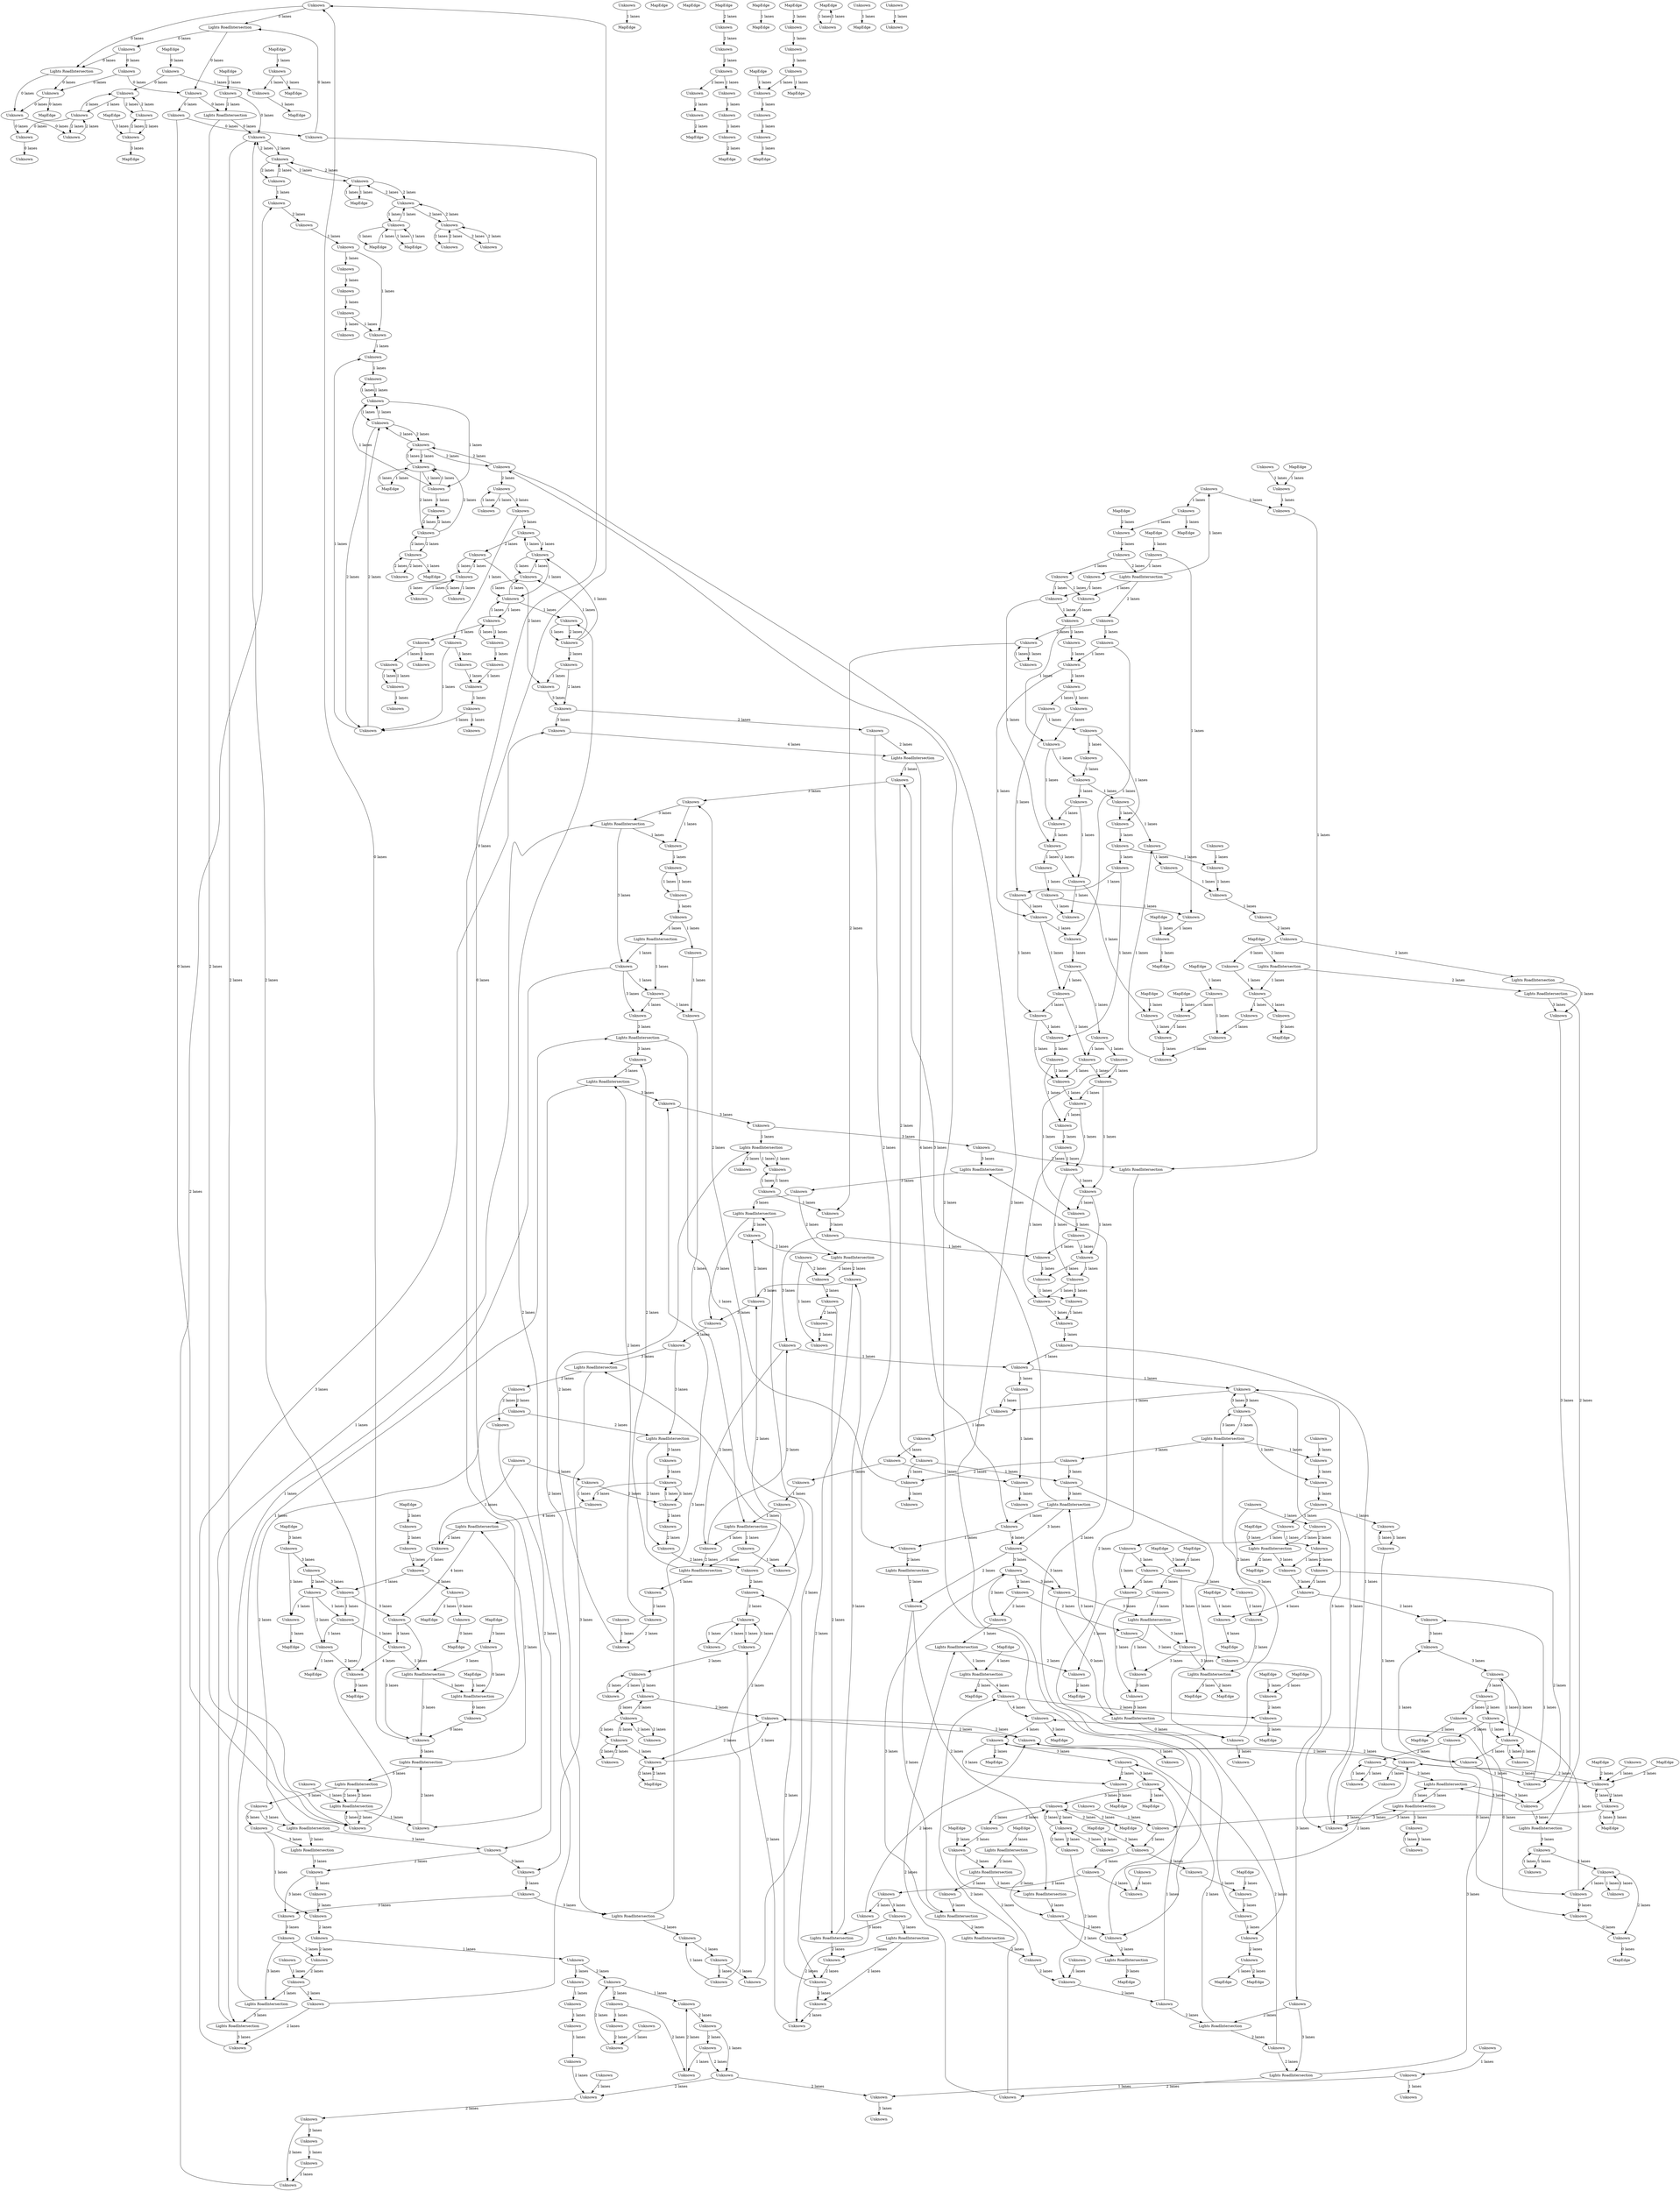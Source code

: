 digraph {
    0 [ label = "MapEdge" ]
    1 [ label = "MapEdge" ]
    2 [ label = "MapEdge" ]
    3 [ label = "MapEdge" ]
    4 [ label = "MapEdge" ]
    5 [ label = "MapEdge" ]
    6 [ label = "MapEdge" ]
    7 [ label = "MapEdge" ]
    8 [ label = "MapEdge" ]
    9 [ label = "MapEdge" ]
    10 [ label = "MapEdge" ]
    11 [ label = "MapEdge" ]
    12 [ label = "MapEdge" ]
    13 [ label = "MapEdge" ]
    14 [ label = "MapEdge" ]
    15 [ label = "MapEdge" ]
    16 [ label = "MapEdge" ]
    17 [ label = "MapEdge" ]
    18 [ label = "MapEdge" ]
    19 [ label = "MapEdge" ]
    20 [ label = "MapEdge" ]
    21 [ label = "MapEdge" ]
    22 [ label = "MapEdge" ]
    23 [ label = "MapEdge" ]
    24 [ label = "MapEdge" ]
    25 [ label = "MapEdge" ]
    26 [ label = "Unknown" ]
    27 [ label = "Lights RoadIntersection" ]
    28 [ label = "Unknown" ]
    29 [ label = "Unknown" ]
    30 [ label = "Unknown" ]
    31 [ label = "Lights RoadIntersection" ]
    32 [ label = "Unknown" ]
    33 [ label = "Unknown" ]
    34 [ label = "Lights RoadIntersection" ]
    35 [ label = "Lights RoadIntersection" ]
    36 [ label = "Unknown" ]
    37 [ label = "Unknown" ]
    38 [ label = "MapEdge" ]
    39 [ label = "MapEdge" ]
    40 [ label = "Unknown" ]
    41 [ label = "Unknown" ]
    42 [ label = "Unknown" ]
    43 [ label = "Unknown" ]
    44 [ label = "MapEdge" ]
    45 [ label = "Unknown" ]
    46 [ label = "Unknown" ]
    47 [ label = "Unknown" ]
    48 [ label = "Unknown" ]
    49 [ label = "Unknown" ]
    50 [ label = "Unknown" ]
    51 [ label = "Unknown" ]
    52 [ label = "Unknown" ]
    53 [ label = "Unknown" ]
    54 [ label = "Unknown" ]
    55 [ label = "Unknown" ]
    56 [ label = "Unknown" ]
    57 [ label = "Unknown" ]
    58 [ label = "Unknown" ]
    59 [ label = "MapEdge" ]
    60 [ label = "MapEdge" ]
    61 [ label = "Unknown" ]
    62 [ label = "Unknown" ]
    63 [ label = "Unknown" ]
    64 [ label = "Unknown" ]
    65 [ label = "MapEdge" ]
    66 [ label = "Lights RoadIntersection" ]
    67 [ label = "Unknown" ]
    68 [ label = "Unknown" ]
    69 [ label = "Unknown" ]
    70 [ label = "Unknown" ]
    71 [ label = "Unknown" ]
    72 [ label = "Unknown" ]
    73 [ label = "Unknown" ]
    74 [ label = "Unknown" ]
    75 [ label = "Unknown" ]
    76 [ label = "MapEdge" ]
    77 [ label = "Unknown" ]
    78 [ label = "Unknown" ]
    79 [ label = "Unknown" ]
    80 [ label = "MapEdge" ]
    81 [ label = "Lights RoadIntersection" ]
    82 [ label = "Unknown" ]
    83 [ label = "Unknown" ]
    84 [ label = "Unknown" ]
    85 [ label = "Unknown" ]
    86 [ label = "Unknown" ]
    87 [ label = "MapEdge" ]
    88 [ label = "Lights RoadIntersection" ]
    89 [ label = "Unknown" ]
    90 [ label = "Lights RoadIntersection" ]
    91 [ label = "Lights RoadIntersection" ]
    92 [ label = "Unknown" ]
    93 [ label = "Unknown" ]
    94 [ label = "Unknown" ]
    95 [ label = "Unknown" ]
    96 [ label = "Lights RoadIntersection" ]
    97 [ label = "Unknown" ]
    98 [ label = "Lights RoadIntersection" ]
    99 [ label = "Lights RoadIntersection" ]
    100 [ label = "MapEdge" ]
    101 [ label = "Unknown" ]
    102 [ label = "Unknown" ]
    103 [ label = "Unknown" ]
    104 [ label = "Lights RoadIntersection" ]
    105 [ label = "Unknown" ]
    106 [ label = "Unknown" ]
    107 [ label = "Unknown" ]
    108 [ label = "Unknown" ]
    109 [ label = "Unknown" ]
    110 [ label = "Unknown" ]
    111 [ label = "Unknown" ]
    112 [ label = "Unknown" ]
    113 [ label = "Unknown" ]
    114 [ label = "Unknown" ]
    115 [ label = "Unknown" ]
    116 [ label = "Unknown" ]
    117 [ label = "Unknown" ]
    118 [ label = "Unknown" ]
    119 [ label = "Unknown" ]
    120 [ label = "Unknown" ]
    121 [ label = "Unknown" ]
    122 [ label = "Unknown" ]
    123 [ label = "Unknown" ]
    124 [ label = "Unknown" ]
    125 [ label = "Unknown" ]
    126 [ label = "Unknown" ]
    127 [ label = "Unknown" ]
    128 [ label = "Unknown" ]
    129 [ label = "Unknown" ]
    130 [ label = "Unknown" ]
    131 [ label = "Unknown" ]
    132 [ label = "Unknown" ]
    133 [ label = "Unknown" ]
    134 [ label = "Unknown" ]
    135 [ label = "MapEdge" ]
    136 [ label = "Unknown" ]
    137 [ label = "Unknown" ]
    138 [ label = "Unknown" ]
    139 [ label = "Unknown" ]
    140 [ label = "Unknown" ]
    141 [ label = "Unknown" ]
    142 [ label = "MapEdge" ]
    143 [ label = "MapEdge" ]
    144 [ label = "Unknown" ]
    145 [ label = "Unknown" ]
    146 [ label = "Unknown" ]
    147 [ label = "Unknown" ]
    148 [ label = "MapEdge" ]
    149 [ label = "Unknown" ]
    150 [ label = "Unknown" ]
    151 [ label = "MapEdge" ]
    152 [ label = "Unknown" ]
    153 [ label = "Lights RoadIntersection" ]
    154 [ label = "Unknown" ]
    155 [ label = "Lights RoadIntersection" ]
    156 [ label = "Lights RoadIntersection" ]
    157 [ label = "Unknown" ]
    158 [ label = "MapEdge" ]
    159 [ label = "Unknown" ]
    160 [ label = "Lights RoadIntersection" ]
    161 [ label = "Unknown" ]
    162 [ label = "Unknown" ]
    163 [ label = "Unknown" ]
    164 [ label = "Unknown" ]
    165 [ label = "Unknown" ]
    166 [ label = "Unknown" ]
    167 [ label = "Lights RoadIntersection" ]
    168 [ label = "Lights RoadIntersection" ]
    169 [ label = "Unknown" ]
    170 [ label = "Unknown" ]
    171 [ label = "Unknown" ]
    172 [ label = "Lights RoadIntersection" ]
    173 [ label = "Unknown" ]
    174 [ label = "Unknown" ]
    175 [ label = "MapEdge" ]
    176 [ label = "Unknown" ]
    177 [ label = "Unknown" ]
    178 [ label = "Unknown" ]
    179 [ label = "Unknown" ]
    180 [ label = "Unknown" ]
    181 [ label = "Lights RoadIntersection" ]
    182 [ label = "Unknown" ]
    183 [ label = "Unknown" ]
    184 [ label = "Unknown" ]
    185 [ label = "Unknown" ]
    186 [ label = "Unknown" ]
    187 [ label = "MapEdge" ]
    188 [ label = "Unknown" ]
    189 [ label = "MapEdge" ]
    190 [ label = "Unknown" ]
    191 [ label = "Unknown" ]
    192 [ label = "MapEdge" ]
    193 [ label = "Unknown" ]
    194 [ label = "Unknown" ]
    195 [ label = "Unknown" ]
    196 [ label = "Unknown" ]
    197 [ label = "Unknown" ]
    198 [ label = "Unknown" ]
    199 [ label = "Unknown" ]
    200 [ label = "Unknown" ]
    201 [ label = "Unknown" ]
    202 [ label = "MapEdge" ]
    203 [ label = "MapEdge" ]
    204 [ label = "Unknown" ]
    205 [ label = "MapEdge" ]
    206 [ label = "MapEdge" ]
    207 [ label = "Unknown" ]
    208 [ label = "Unknown" ]
    209 [ label = "Unknown" ]
    210 [ label = "Unknown" ]
    211 [ label = "Unknown" ]
    212 [ label = "Unknown" ]
    213 [ label = "Unknown" ]
    214 [ label = "Unknown" ]
    215 [ label = "Unknown" ]
    216 [ label = "Lights RoadIntersection" ]
    217 [ label = "Unknown" ]
    218 [ label = "Lights RoadIntersection" ]
    219 [ label = "Lights RoadIntersection" ]
    220 [ label = "Unknown" ]
    221 [ label = "Unknown" ]
    222 [ label = "Unknown" ]
    223 [ label = "Lights RoadIntersection" ]
    224 [ label = "Lights RoadIntersection" ]
    225 [ label = "Unknown" ]
    226 [ label = "Unknown" ]
    227 [ label = "Lights RoadIntersection" ]
    228 [ label = "Unknown" ]
    229 [ label = "Unknown" ]
    230 [ label = "Unknown" ]
    231 [ label = "Lights RoadIntersection" ]
    232 [ label = "MapEdge" ]
    233 [ label = "Unknown" ]
    234 [ label = "Unknown" ]
    235 [ label = "Unknown" ]
    236 [ label = "MapEdge" ]
    237 [ label = "Unknown" ]
    238 [ label = "Lights RoadIntersection" ]
    239 [ label = "MapEdge" ]
    240 [ label = "Unknown" ]
    241 [ label = "Unknown" ]
    242 [ label = "MapEdge" ]
    243 [ label = "MapEdge" ]
    244 [ label = "Unknown" ]
    245 [ label = "Unknown" ]
    246 [ label = "Unknown" ]
    247 [ label = "Unknown" ]
    248 [ label = "Unknown" ]
    249 [ label = "Unknown" ]
    250 [ label = "Unknown" ]
    251 [ label = "Unknown" ]
    252 [ label = "Unknown" ]
    253 [ label = "Unknown" ]
    254 [ label = "Unknown" ]
    255 [ label = "Unknown" ]
    256 [ label = "Unknown" ]
    257 [ label = "Unknown" ]
    258 [ label = "MapEdge" ]
    259 [ label = "Unknown" ]
    260 [ label = "Unknown" ]
    261 [ label = "Unknown" ]
    262 [ label = "Unknown" ]
    263 [ label = "Lights RoadIntersection" ]
    264 [ label = "Unknown" ]
    265 [ label = "Unknown" ]
    266 [ label = "Unknown" ]
    267 [ label = "Unknown" ]
    268 [ label = "Unknown" ]
    269 [ label = "Lights RoadIntersection" ]
    270 [ label = "Unknown" ]
    271 [ label = "Unknown" ]
    272 [ label = "Unknown" ]
    273 [ label = "Unknown" ]
    274 [ label = "Unknown" ]
    275 [ label = "Unknown" ]
    276 [ label = "Unknown" ]
    277 [ label = "Unknown" ]
    278 [ label = "Lights RoadIntersection" ]
    279 [ label = "Unknown" ]
    280 [ label = "Unknown" ]
    281 [ label = "Unknown" ]
    282 [ label = "Unknown" ]
    283 [ label = "Unknown" ]
    284 [ label = "Lights RoadIntersection" ]
    285 [ label = "MapEdge" ]
    286 [ label = "MapEdge" ]
    287 [ label = "Unknown" ]
    288 [ label = "Unknown" ]
    289 [ label = "Unknown" ]
    290 [ label = "Unknown" ]
    291 [ label = "Unknown" ]
    292 [ label = "MapEdge" ]
    293 [ label = "MapEdge" ]
    294 [ label = "Lights RoadIntersection" ]
    295 [ label = "Unknown" ]
    296 [ label = "Lights RoadIntersection" ]
    297 [ label = "Unknown" ]
    298 [ label = "Unknown" ]
    299 [ label = "Unknown" ]
    300 [ label = "Unknown" ]
    301 [ label = "Unknown" ]
    302 [ label = "Unknown" ]
    303 [ label = "Unknown" ]
    304 [ label = "Unknown" ]
    305 [ label = "Unknown" ]
    306 [ label = "Unknown" ]
    307 [ label = "Unknown" ]
    308 [ label = "Unknown" ]
    309 [ label = "Unknown" ]
    310 [ label = "Unknown" ]
    311 [ label = "Unknown" ]
    312 [ label = "Unknown" ]
    313 [ label = "Unknown" ]
    314 [ label = "Unknown" ]
    315 [ label = "Unknown" ]
    316 [ label = "Unknown" ]
    317 [ label = "Unknown" ]
    318 [ label = "Unknown" ]
    319 [ label = "Unknown" ]
    320 [ label = "Unknown" ]
    321 [ label = "Unknown" ]
    322 [ label = "Unknown" ]
    323 [ label = "Unknown" ]
    324 [ label = "Unknown" ]
    325 [ label = "Unknown" ]
    326 [ label = "Unknown" ]
    327 [ label = "Unknown" ]
    328 [ label = "Unknown" ]
    329 [ label = "Unknown" ]
    330 [ label = "Unknown" ]
    331 [ label = "Lights RoadIntersection" ]
    332 [ label = "Lights RoadIntersection" ]
    333 [ label = "Lights RoadIntersection" ]
    334 [ label = "Lights RoadIntersection" ]
    335 [ label = "Unknown" ]
    336 [ label = "Unknown" ]
    337 [ label = "MapEdge" ]
    338 [ label = "Unknown" ]
    339 [ label = "Unknown" ]
    340 [ label = "Unknown" ]
    341 [ label = "MapEdge" ]
    342 [ label = "Unknown" ]
    343 [ label = "Unknown" ]
    344 [ label = "Unknown" ]
    345 [ label = "Unknown" ]
    346 [ label = "Unknown" ]
    347 [ label = "Unknown" ]
    348 [ label = "MapEdge" ]
    349 [ label = "Unknown" ]
    350 [ label = "Unknown" ]
    351 [ label = "Unknown" ]
    352 [ label = "Unknown" ]
    353 [ label = "Unknown" ]
    354 [ label = "Unknown" ]
    355 [ label = "Unknown" ]
    356 [ label = "Unknown" ]
    357 [ label = "Unknown" ]
    358 [ label = "Unknown" ]
    359 [ label = "Unknown" ]
    360 [ label = "Unknown" ]
    361 [ label = "Unknown" ]
    362 [ label = "MapEdge" ]
    363 [ label = "Unknown" ]
    364 [ label = "Unknown" ]
    365 [ label = "Unknown" ]
    366 [ label = "Unknown" ]
    367 [ label = "Unknown" ]
    368 [ label = "Unknown" ]
    369 [ label = "Unknown" ]
    370 [ label = "Unknown" ]
    371 [ label = "Unknown" ]
    372 [ label = "Unknown" ]
    373 [ label = "Unknown" ]
    374 [ label = "Lights RoadIntersection" ]
    375 [ label = "Unknown" ]
    376 [ label = "Unknown" ]
    377 [ label = "Lights RoadIntersection" ]
    378 [ label = "Unknown" ]
    379 [ label = "Unknown" ]
    380 [ label = "Unknown" ]
    381 [ label = "Unknown" ]
    382 [ label = "Unknown" ]
    383 [ label = "Unknown" ]
    384 [ label = "Unknown" ]
    385 [ label = "Unknown" ]
    386 [ label = "Lights RoadIntersection" ]
    387 [ label = "Unknown" ]
    388 [ label = "Unknown" ]
    389 [ label = "Unknown" ]
    390 [ label = "Unknown" ]
    391 [ label = "Unknown" ]
    392 [ label = "Unknown" ]
    393 [ label = "Unknown" ]
    394 [ label = "Unknown" ]
    395 [ label = "Unknown" ]
    396 [ label = "Unknown" ]
    397 [ label = "Unknown" ]
    398 [ label = "Unknown" ]
    399 [ label = "Unknown" ]
    400 [ label = "Unknown" ]
    401 [ label = "Unknown" ]
    402 [ label = "Unknown" ]
    403 [ label = "Unknown" ]
    404 [ label = "Unknown" ]
    405 [ label = "Unknown" ]
    406 [ label = "Unknown" ]
    407 [ label = "Unknown" ]
    408 [ label = "Unknown" ]
    409 [ label = "Unknown" ]
    410 [ label = "Unknown" ]
    411 [ label = "Lights RoadIntersection" ]
    412 [ label = "Unknown" ]
    413 [ label = "Unknown" ]
    414 [ label = "MapEdge" ]
    415 [ label = "Unknown" ]
    416 [ label = "Unknown" ]
    417 [ label = "Unknown" ]
    418 [ label = "Unknown" ]
    419 [ label = "Unknown" ]
    420 [ label = "Unknown" ]
    421 [ label = "Unknown" ]
    422 [ label = "MapEdge" ]
    423 [ label = "Unknown" ]
    424 [ label = "Unknown" ]
    425 [ label = "Unknown" ]
    426 [ label = "Unknown" ]
    427 [ label = "Unknown" ]
    428 [ label = "Unknown" ]
    429 [ label = "MapEdge" ]
    430 [ label = "MapEdge" ]
    431 [ label = "Unknown" ]
    432 [ label = "Unknown" ]
    433 [ label = "Unknown" ]
    434 [ label = "Unknown" ]
    435 [ label = "Unknown" ]
    436 [ label = "Unknown" ]
    437 [ label = "Unknown" ]
    438 [ label = "Unknown" ]
    439 [ label = "Unknown" ]
    440 [ label = "Unknown" ]
    441 [ label = "Unknown" ]
    442 [ label = "Unknown" ]
    443 [ label = "Unknown" ]
    444 [ label = "Unknown" ]
    445 [ label = "Unknown" ]
    446 [ label = "Unknown" ]
    447 [ label = "Unknown" ]
    448 [ label = "Unknown" ]
    449 [ label = "Unknown" ]
    450 [ label = "Unknown" ]
    451 [ label = "Unknown" ]
    452 [ label = "Unknown" ]
    453 [ label = "Unknown" ]
    454 [ label = "Unknown" ]
    455 [ label = "Unknown" ]
    456 [ label = "Unknown" ]
    457 [ label = "Unknown" ]
    458 [ label = "Unknown" ]
    459 [ label = "Unknown" ]
    460 [ label = "Lights RoadIntersection" ]
    461 [ label = "Unknown" ]
    462 [ label = "Unknown" ]
    463 [ label = "Unknown" ]
    464 [ label = "Unknown" ]
    465 [ label = "Unknown" ]
    466 [ label = "Unknown" ]
    467 [ label = "Unknown" ]
    468 [ label = "Unknown" ]
    469 [ label = "Lights RoadIntersection" ]
    470 [ label = "Lights RoadIntersection" ]
    471 [ label = "Unknown" ]
    472 [ label = "MapEdge" ]
    473 [ label = "Unknown" ]
    474 [ label = "Unknown" ]
    475 [ label = "Unknown" ]
    476 [ label = "Unknown" ]
    477 [ label = "Unknown" ]
    478 [ label = "Unknown" ]
    479 [ label = "Unknown" ]
    480 [ label = "Unknown" ]
    481 [ label = "Unknown" ]
    482 [ label = "MapEdge" ]
    483 [ label = "MapEdge" ]
    484 [ label = "Unknown" ]
    485 [ label = "Unknown" ]
    486 [ label = "MapEdge" ]
    487 [ label = "Lights RoadIntersection" ]
    488 [ label = "Lights RoadIntersection" ]
    489 [ label = "Lights RoadIntersection" ]
    490 [ label = "Unknown" ]
    491 [ label = "Unknown" ]
    492 [ label = "Unknown" ]
    493 [ label = "Unknown" ]
    494 [ label = "MapEdge" ]
    495 [ label = "Unknown" ]
    496 [ label = "Unknown" ]
    497 [ label = "MapEdge" ]
    498 [ label = "Unknown" ]
    499 [ label = "Unknown" ]
    500 [ label = "MapEdge" ]
    501 [ label = "Unknown" ]
    502 [ label = "Unknown" ]
    503 [ label = "Unknown" ]
    504 [ label = "Unknown" ]
    505 [ label = "Unknown" ]
    506 [ label = "Unknown" ]
    507 [ label = "Unknown" ]
    508 [ label = "Unknown" ]
    509 [ label = "Unknown" ]
    510 [ label = "Unknown" ]
    511 [ label = "Unknown" ]
    512 [ label = "Unknown" ]
    513 [ label = "Unknown" ]
    514 [ label = "Unknown" ]
    515 [ label = "Unknown" ]
    516 [ label = "Unknown" ]
    517 [ label = "Unknown" ]
    518 [ label = "Unknown" ]
    519 [ label = "Unknown" ]
    520 [ label = "Unknown" ]
    521 [ label = "Unknown" ]
    522 [ label = "Unknown" ]
    523 [ label = "Unknown" ]
    524 [ label = "Unknown" ]
    525 [ label = "Unknown" ]
    526 [ label = "Unknown" ]
    527 [ label = "Unknown" ]
    528 [ label = "Unknown" ]
    529 [ label = "Unknown" ]
    530 [ label = "MapEdge" ]
    531 [ label = "MapEdge" ]
    532 [ label = "Lights RoadIntersection" ]
    533 [ label = "Lights RoadIntersection" ]
    534 [ label = "Unknown" ]
    535 [ label = "Unknown" ]
    536 [ label = "Unknown" ]
    537 [ label = "Unknown" ]
    538 [ label = "Unknown" ]
    539 [ label = "Unknown" ]
    540 [ label = "Unknown" ]
    541 [ label = "Unknown" ]
    542 [ label = "Unknown" ]
    543 [ label = "MapEdge" ]
    544 [ label = "Unknown" ]
    545 [ label = "Unknown" ]
    546 [ label = "Unknown" ]
    547 [ label = "Unknown" ]
    548 [ label = "Unknown" ]
    549 [ label = "Unknown" ]
    550 [ label = "Unknown" ]
    551 [ label = "Unknown" ]
    552 [ label = "Unknown" ]
    553 [ label = "Unknown" ]
    554 [ label = "Lights RoadIntersection" ]
    555 [ label = "Lights RoadIntersection" ]
    556 [ label = "Lights RoadIntersection" ]
    557 [ label = "Unknown" ]
    558 [ label = "Unknown" ]
    559 [ label = "Unknown" ]
    560 [ label = "Unknown" ]
    561 [ label = "Unknown" ]
    562 [ label = "Unknown" ]
    563 [ label = "Unknown" ]
    564 [ label = "Unknown" ]
    565 [ label = "Unknown" ]
    566 [ label = "Unknown" ]
    567 [ label = "Unknown" ]
    568 [ label = "Unknown" ]
    569 [ label = "Unknown" ]
    570 [ label = "Unknown" ]
    571 [ label = "Unknown" ]
    572 [ label = "Unknown" ]
    573 [ label = "Unknown" ]
    574 [ label = "MapEdge" ]
    47 -> 2 [ label = "2 lanes" ]
    49 -> 269 [ label = "2 lanes" ]
    111 -> 47 [ label = "2 lanes" ]
    269 -> 111 [ label = "2 lanes" ]
    32 -> 460 [ label = "3 lanes" ]
    460 -> 280 [ label = "3 lanes" ]
    28 -> 85 [ label = "3 lanes" ]
    31 -> 28 [ label = "3 lanes" ]
    48 -> 165 [ label = "3 lanes" ]
    83 -> 534 [ label = "1 lanes" ]
    92 -> 396 [ label = "1 lanes" ]
    266 -> 92 [ label = "1 lanes" ]
    396 -> 64 [ label = "1 lanes" ]
    534 -> 266 [ label = "1 lanes" ]
    72 -> 73 [ label = "2 lanes" ]
    73 -> 324 [ label = "2 lanes" ]
    331 -> 328 [ label = "2 lanes" ]
    3 -> 134 [ label = "2 lanes" ]
    55 -> 121 [ label = "2 lanes" ]
    121 -> 51 [ label = "2 lanes" ]
    54 -> 545 [ label = "2 lanes" ]
    545 -> 50 [ label = "2 lanes" ]
    58 -> 250 [ label = "2 lanes" ]
    250 -> 58 [ label = "2 lanes" ]
    185 -> 484 [ label = "2 lanes" ]
    484 -> 185 [ label = "2 lanes" ]
    250 -> 185 [ label = "2 lanes" ]
    185 -> 250 [ label = "2 lanes" ]
    57 -> 23 [ label = "3 lanes" ]
    79 -> 78 [ label = "1 lanes" ]
    78 -> 248 [ label = "1 lanes" ]
    248 -> 243 [ label = "1 lanes" ]
    106 -> 556 [ label = "2 lanes" ]
    112 -> 368 [ label = "2 lanes" ]
    368 -> 539 [ label = "2 lanes" ]
    539 -> 106 [ label = "2 lanes" ]
    559 -> 80 [ label = "0 lanes" ]
    19 -> 104 [ label = "2 lanes" ]
    104 -> 555 [ label = "2 lanes" ]
    20 -> 91 [ label = "3 lanes" ]
    64 -> 89 [ label = "3 lanes" ]
    91 -> 64 [ label = "3 lanes" ]
    89 -> 485 [ label = "4 lanes" ]
    485 -> 100 [ label = "4 lanes" ]
    26 -> 158 [ label = "3 lanes" ]
    99 -> 26 [ label = "3 lanes" ]
    432 -> 99 [ label = "3 lanes" ]
    47 -> 25 [ label = "1 lanes" ]
    555 -> 332 [ label = "2 lanes" ]
    30 -> 84 [ label = "2 lanes" ]
    84 -> 85 [ label = "2 lanes" ]
    86 -> 501 [ label = "1 lanes" ]
    289 -> 354 [ label = "1 lanes" ]
    291 -> 273 [ label = "1 lanes" ]
    352 -> 355 [ label = "1 lanes" ]
    354 -> 508 [ label = "1 lanes" ]
    355 -> 442 [ label = "1 lanes" ]
    442 -> 558 [ label = "1 lanes" ]
    501 -> 289 [ label = "1 lanes" ]
    508 -> 352 [ label = "1 lanes" ]
    558 -> 291 [ label = "1 lanes" ]
    37 -> 51 [ label = "2 lanes" ]
    51 -> 37 [ label = "2 lanes" ]
    50 -> 52 [ label = "2 lanes" ]
    52 -> 50 [ label = "2 lanes" ]
    51 -> 50 [ label = "2 lanes" ]
    50 -> 51 [ label = "2 lanes" ]
    88 -> 114 [ label = "1 lanes" ]
    296 -> 88 [ label = "1 lanes" ]
    296 -> 298 [ label = "3 lanes" ]
    298 -> 67 [ label = "3 lanes" ]
    92 -> 93 [ label = "1 lanes" ]
    93 -> 95 [ label = "1 lanes" ]
    95 -> 68 [ label = "1 lanes" ]
    93 -> 94 [ label = "1 lanes" ]
    94 -> 95 [ label = "1 lanes" ]
    94 -> 425 [ label = "1 lanes" ]
    12 -> 97 [ label = "1 lanes" ]
    97 -> 136 [ label = "1 lanes" ]
    136 -> 400 [ label = "1 lanes" ]
    87 -> 60 [ label = "1 lanes" ]
    101 -> 16 [ label = "2 lanes" ]
    102 -> 103 [ label = "1 lanes" ]
    103 -> 102 [ label = "1 lanes" ]
    104 -> 105 [ label = "1 lanes" ]
    105 -> 282 [ label = "1 lanes" ]
    97 -> 157 [ label = "3 lanes" ]
    486 -> 485 [ label = "1 lanes" ]
    106 -> 107 [ label = "1 lanes" ]
    107 -> 106 [ label = "1 lanes" ]
    232 -> 424 [ label = "1 lanes" ]
    424 -> 232 [ label = "1 lanes" ]
    73 -> 109 [ label = "1 lanes" ]
    109 -> 73 [ label = "1 lanes" ]
    85 -> 114 [ label = "1 lanes" ]
    188 -> 489 [ label = "1 lanes" ]
    295 -> 402 [ label = "1 lanes" ]
    402 -> 188 [ label = "1 lanes" ]
    489 -> 132 [ label = "1 lanes" ]
    120 -> 471 [ label = "2 lanes" ]
    471 -> 120 [ label = "2 lanes" ]
    121 -> 122 [ label = "2 lanes" ]
    123 -> 124 [ label = "2 lanes" ]
    124 -> 123 [ label = "2 lanes" ]
    124 -> 125 [ label = "2 lanes" ]
    125 -> 124 [ label = "2 lanes" ]
    124 -> 126 [ label = "2 lanes" ]
    126 -> 124 [ label = "2 lanes" ]
    126 -> 127 [ label = "2 lanes" ]
    127 -> 126 [ label = "2 lanes" ]
    203 -> 128 [ label = "1 lanes" ]
    128 -> 203 [ label = "1 lanes" ]
    129 -> 369 [ label = "1 lanes" ]
    369 -> 129 [ label = "1 lanes" ]
    369 -> 130 [ label = "1 lanes" ]
    130 -> 369 [ label = "1 lanes" ]
    46 -> 113 [ label = "3 lanes" ]
    113 -> 116 [ label = "3 lanes" ]
    131 -> 409 [ label = "1 lanes" ]
    409 -> 210 [ label = "1 lanes" ]
    33 -> 224 [ label = "2 lanes" ]
    36 -> 122 [ label = "2 lanes" ]
    122 -> 159 [ label = "2 lanes" ]
    123 -> 37 [ label = "2 lanes" ]
    159 -> 565 [ label = "2 lanes" ]
    201 -> 230 [ label = "2 lanes" ]
    224 -> 201 [ label = "2 lanes" ]
    230 -> 36 [ label = "2 lanes" ]
    565 -> 123 [ label = "2 lanes" ]
    76 -> 52 [ label = "2 lanes" ]
    128 -> 529 [ label = "2 lanes" ]
    529 -> 53 [ label = "2 lanes" ]
    128 -> 52 [ label = "2 lanes" ]
    52 -> 128 [ label = "2 lanes" ]
    53 -> 133 [ label = "1 lanes" ]
    133 -> 134 [ label = "1 lanes" ]
    118 -> 119 [ label = "2 lanes" ]
    119 -> 118 [ label = "2 lanes" ]
    119 -> 120 [ label = "2 lanes" ]
    120 -> 119 [ label = "2 lanes" ]
    120 -> 15 [ label = "2 lanes" ]
    15 -> 120 [ label = "2 lanes" ]
    66 -> 69 [ label = "1 lanes" ]
    136 -> 66 [ label = "1 lanes" ]
    137 -> 335 [ label = "3 lanes" ]
    77 -> 138 [ label = "2 lanes" ]
    139 -> 43 [ label = "2 lanes" ]
    140 -> 141 [ label = "0 lanes" ]
    252 -> 253 [ label = "0 lanes" ]
    40 -> 144 [ label = "2 lanes" ]
    61 -> 218 [ label = "3 lanes" ]
    62 -> 216 [ label = "3 lanes" ]
    216 -> 61 [ label = "3 lanes" ]
    218 -> 29 [ label = "3 lanes" ]
    488 -> 61 [ label = "2 lanes" ]
    114 -> 115 [ label = "1 lanes" ]
    85 -> 88 [ label = "3 lanes" ]
    88 -> 295 [ label = "3 lanes" ]
    329 -> 557 [ label = "3 lanes" ]
    555 -> 329 [ label = "3 lanes" ]
    42 -> 18 [ label = "0 lanes" ]
    144 -> 170 [ label = "1 lanes" ]
    148 -> 331 [ label = "3 lanes" ]
    39 -> 169 [ label = "2 lanes" ]
    110 -> 111 [ label = "1 lanes" ]
    35 -> 154 [ label = "5 lanes" ]
    155 -> 189 [ label = "2 lanes" ]
    59 -> 186 [ label = "3 lanes" ]
    68 -> 333 [ label = "3 lanes" ]
    69 -> 68 [ label = "3 lanes" ]
    157 -> 69 [ label = "3 lanes" ]
    96 -> 21 [ label = "3 lanes" ]
    157 -> 96 [ label = "3 lanes" ]
    65 -> 155 [ label = "4 lanes" ]
    155 -> 162 [ label = "4 lanes" ]
    162 -> 26 [ label = "4 lanes" ]
    108 -> 162 [ label = "2 lanes" ]
    162 -> 428 [ label = "2 lanes" ]
    26 -> 161 [ label = "4 lanes" ]
    161 -> 190 [ label = "3 lanes" ]
    190 -> 152 [ label = "3 lanes" ]
    171 -> 172 [ label = "1 lanes" ]
    172 -> 181 [ label = "1 lanes" ]
    183 -> 440 [ label = "1 lanes" ]
    440 -> 171 [ label = "1 lanes" ]
    153 -> 176 [ label = "0 lanes" ]
    71 -> 257 [ label = "2 lanes" ]
    257 -> 71 [ label = "2 lanes" ]
    257 -> 146 [ label = "2 lanes" ]
    146 -> 257 [ label = "2 lanes" ]
    174 -> 467 [ label = "2 lanes" ]
    467 -> 174 [ label = "2 lanes" ]
    175 -> 79 [ label = "1 lanes" ]
    168 -> 179 [ label = "1 lanes" ]
    383 -> 168 [ label = "1 lanes" ]
    146 -> 260 [ label = "2 lanes" ]
    260 -> 146 [ label = "2 lanes" ]
    259 -> 146 [ label = "2 lanes" ]
    146 -> 259 [ label = "2 lanes" ]
    307 -> 259 [ label = "2 lanes" ]
    259 -> 307 [ label = "2 lanes" ]
    173 -> 202 [ label = "1 lanes" ]
    202 -> 173 [ label = "1 lanes" ]
    169 -> 176 [ label = "0 lanes" ]
    253 -> 377 [ label = "0 lanes" ]
    373 -> 153 [ label = "0 lanes" ]
    377 -> 373 [ label = "0 lanes" ]
    173 -> 262 [ label = "2 lanes" ]
    262 -> 173 [ label = "2 lanes" ]
    174 -> 173 [ label = "2 lanes" ]
    173 -> 174 [ label = "2 lanes" ]
    176 -> 174 [ label = "2 lanes" ]
    174 -> 176 [ label = "2 lanes" ]
    262 -> 147 [ label = "2 lanes" ]
    147 -> 262 [ label = "2 lanes" ]
    119 -> 178 [ label = "2 lanes" ]
    178 -> 119 [ label = "2 lanes" ]
    176 -> 177 [ label = "2 lanes" ]
    177 -> 176 [ label = "2 lanes" ]
    167 -> 35 [ label = "5 lanes" ]
    252 -> 167 [ label = "5 lanes" ]
    141 -> 293 [ label = "0 lanes" ]
    182 -> 183 [ label = "2 lanes" ]
    183 -> 439 [ label = "2 lanes" ]
    439 -> 184 [ label = "2 lanes" ]
    181 -> 279 [ label = "0 lanes" ]
    186 -> 181 [ label = "0 lanes" ]
    279 -> 253 [ label = "0 lanes" ]
    81 -> 302 [ label = "2 lanes" ]
    222 -> 81 [ label = "2 lanes" ]
    191 -> 115 [ label = "1 lanes" ]
    27 -> 437 [ label = "4 lanes" ]
    67 -> 27 [ label = "4 lanes" ]
    437 -> 137 [ label = "4 lanes" ]
    74 -> 421 [ label = "1 lanes" ]
    421 -> 74 [ label = "1 lanes" ]
    418 -> 193 [ label = "1 lanes" ]
    193 -> 418 [ label = "1 lanes" ]
    421 -> 418 [ label = "1 lanes" ]
    418 -> 421 [ label = "1 lanes" ]
    413 -> 6 [ label = "1 lanes" ]
    199 -> 198 [ label = "1 lanes" ]
    41 -> 252 [ label = "3 lanes" ]
    182 -> 438 [ label = "3 lanes" ]
    205 -> 491 [ label = "3 lanes" ]
    438 -> 41 [ label = "3 lanes" ]
    491 -> 182 [ label = "3 lanes" ]
    170 -> 204 [ label = "1 lanes" ]
    166 -> 206 [ label = "2 lanes" ]
    235 -> 135 [ label = "3 lanes" ]
    113 -> 503 [ label = "1 lanes" ]
    117 -> 408 [ label = "1 lanes" ]
    325 -> 117 [ label = "1 lanes" ]
    326 -> 509 [ label = "1 lanes" ]
    408 -> 409 [ label = "1 lanes" ]
    443 -> 325 [ label = "1 lanes" ]
    503 -> 326 [ label = "1 lanes" ]
    509 -> 443 [ label = "1 lanes" ]
    211 -> 212 [ label = "1 lanes" ]
    208 -> 336 [ label = "1 lanes" ]
    209 -> 208 [ label = "1 lanes" ]
    336 -> 207 [ label = "1 lanes" ]
    209 -> 84 [ label = "1 lanes" ]
    212 -> 489 [ label = "1 lanes" ]
    213 -> 488 [ label = "1 lanes" ]
    488 -> 215 [ label = "1 lanes" ]
    489 -> 213 [ label = "1 lanes" ]
    228 -> 231 [ label = "2 lanes" ]
    231 -> 36 [ label = "2 lanes" ]
    220 -> 221 [ label = "1 lanes" ]
    221 -> 222 [ label = "1 lanes" ]
    222 -> 220 [ label = "1 lanes" ]
    231 -> 229 [ label = "2 lanes" ]
    226 -> 225 [ label = "2 lanes" ]
    475 -> 226 [ label = "2 lanes" ]
    217 -> 218 [ label = "2 lanes" ]
    218 -> 219 [ label = "2 lanes" ]
    219 -> 220 [ label = "2 lanes" ]
    227 -> 229 [ label = "2 lanes" ]
    229 -> 230 [ label = "2 lanes" ]
    230 -> 476 [ label = "2 lanes" ]
    477 -> 227 [ label = "2 lanes" ]
    221 -> 404 [ label = "1 lanes" ]
    24 -> 45 [ label = "2 lanes" ]
    45 -> 283 [ label = "2 lanes" ]
    86 -> 550 [ label = "2 lanes" ]
    283 -> 284 [ label = "2 lanes" ]
    284 -> 86 [ label = "2 lanes" ]
    550 -> 46 [ label = "2 lanes" ]
    140 -> 236 [ label = "2 lanes" ]
    233 -> 40 [ label = "2 lanes" ]
    144 -> 77 [ label = "2 lanes" ]
    237 -> 238 [ label = "2 lanes" ]
    71 -> 308 [ label = "2 lanes" ]
    308 -> 71 [ label = "2 lanes" ]
    72 -> 71 [ label = "2 lanes" ]
    71 -> 72 [ label = "2 lanes" ]
    237 -> 72 [ label = "2 lanes" ]
    72 -> 237 [ label = "2 lanes" ]
    308 -> 70 [ label = "2 lanes" ]
    70 -> 308 [ label = "2 lanes" ]
    241 -> 240 [ label = "1 lanes" ]
    240 -> 239 [ label = "1 lanes" ]
    242 -> 249 [ label = "1 lanes" ]
    249 -> 241 [ label = "1 lanes" ]
    248 -> 249 [ label = "1 lanes" ]
    250 -> 376 [ label = "0 lanes" ]
    376 -> 251 [ label = "0 lanes" ]
    152 -> 120 [ label = "3 lanes" ]
    152 -> 14 [ label = "1 lanes" ]
    394 -> 255 [ label = "1 lanes" ]
    118 -> 255 [ label = "2 lanes" ]
    153 -> 177 [ label = "2 lanes" ]
    257 -> 258 [ label = "1 lanes" ]
    258 -> 257 [ label = "1 lanes" ]
    257 -> 318 [ label = "1 lanes" ]
    318 -> 257 [ label = "1 lanes" ]
    309 -> 317 [ label = "1 lanes" ]
    317 -> 309 [ label = "1 lanes" ]
    318 -> 309 [ label = "1 lanes" ]
    309 -> 318 [ label = "1 lanes" ]
    262 -> 305 [ label = "1 lanes" ]
    305 -> 262 [ label = "1 lanes" ]
    305 -> 9 [ label = "1 lanes" ]
    9 -> 305 [ label = "1 lanes" ]
    210 -> 547 [ label = "1 lanes" ]
    547 -> 211 [ label = "1 lanes" ]
    264 -> 265 [ label = "1 lanes" ]
    265 -> 398 [ label = "1 lanes" ]
    266 -> 264 [ label = "1 lanes" ]
    398 -> 498 [ label = "1 lanes" ]
    265 -> 264 [ label = "1 lanes" ]
    284 -> 268 [ label = "1 lanes" ]
    268 -> 272 [ label = "1 lanes" ]
    272 -> 10 [ label = "1 lanes" ]
    270 -> 271 [ label = "1 lanes" ]
    272 -> 45 [ label = "1 lanes" ]
    11 -> 271 [ label = "1 lanes" ]
    271 -> 267 [ label = "1 lanes" ]
    82 -> 263 [ label = "2 lanes" ]
    273 -> 82 [ label = "2 lanes" ]
    268 -> 267 [ label = "1 lanes" ]
    267 -> 269 [ label = "1 lanes" ]
    554 -> 274 [ label = "1 lanes" ]
    274 -> 275 [ label = "1 lanes" ]
    275 -> 274 [ label = "1 lanes" ]
    145 -> 37 [ label = "2 lanes" ]
    37 -> 145 [ label = "2 lanes" ]
    143 -> 145 [ label = "2 lanes" ]
    145 -> 143 [ label = "2 lanes" ]
    479 -> 277 [ label = "1 lanes" ]
    180 -> 142 [ label = "0 lanes" ]
    253 -> 374 [ label = "0 lanes" ]
    374 -> 180 [ label = "0 lanes" ]
    192 -> 427 [ label = "2 lanes" ]
    427 -> 428 [ label = "2 lanes" ]
    428 -> 429 [ label = "2 lanes" ]
    172 -> 252 [ label = "3 lanes" ]
    186 -> 172 [ label = "3 lanes" ]
    279 -> 252 [ label = "0 lanes" ]
    156 -> 301 [ label = "3 lanes" ]
    301 -> 165 [ label = "3 lanes" ]
    280 -> 567 [ label = "3 lanes" ]
    567 -> 281 [ label = "3 lanes" ]
    34 -> 41 [ label = "4 lanes" ]
    41 -> 171 [ label = "4 lanes" ]
    171 -> 184 [ label = "4 lanes" ]
    281 -> 34 [ label = "4 lanes" ]
    184 -> 337 [ label = "3 lanes" ]
    283 -> 358 [ label = "1 lanes" ]
    284 -> 357 [ label = "1 lanes" ]
    286 -> 361 [ label = "1 lanes" ]
    361 -> 287 [ label = "1 lanes" ]
    288 -> 289 [ label = "1 lanes" ]
    292 -> 339 [ label = "1 lanes" ]
    339 -> 344 [ label = "1 lanes" ]
    343 -> 345 [ label = "1 lanes" ]
    344 -> 343 [ label = "1 lanes" ]
    345 -> 290 [ label = "1 lanes" ]
    290 -> 291 [ label = "1 lanes" ]
    303 -> 304 [ label = "2 lanes" ]
    305 -> 8 [ label = "1 lanes" ]
    8 -> 305 [ label = "1 lanes" ]
    259 -> 7 [ label = "1 lanes" ]
    147 -> 306 [ label = "2 lanes" ]
    306 -> 147 [ label = "2 lanes" ]
    261 -> 147 [ label = "2 lanes" ]
    147 -> 261 [ label = "2 lanes" ]
    309 -> 308 [ label = "1 lanes" ]
    308 -> 309 [ label = "1 lanes" ]
    318 -> 260 [ label = "1 lanes" ]
    311 -> 310 [ label = "1 lanes" ]
    200 -> 551 [ label = "2 lanes" ]
    544 -> 553 [ label = "2 lanes" ]
    551 -> 544 [ label = "2 lanes" ]
    256 -> 552 [ label = "2 lanes" ]
    552 -> 316 [ label = "2 lanes" ]
    315 -> 256 [ label = "2 lanes" ]
    314 -> 315 [ label = "1 lanes" ]
    313 -> 314 [ label = "1 lanes" ]
    312 -> 313 [ label = "1 lanes" ]
    323 -> 317 [ label = "1 lanes" ]
    320 -> 319 [ label = "1 lanes" ]
    321 -> 320 [ label = "1 lanes" ]
    310 -> 323 [ label = "1 lanes" ]
    322 -> 310 [ label = "1 lanes" ]
    70 -> 323 [ label = "1 lanes" ]
    321 -> 70 [ label = "1 lanes" ]
    324 -> 321 [ label = "1 lanes" ]
    53 -> 54 [ label = "2 lanes" ]
    54 -> 55 [ label = "2 lanes" ]
    169 -> 153 [ label = "2 lanes" ]
    89 -> 63 [ label = "2 lanes" ]
    90 -> 30 [ label = "3 lanes" ]
    263 -> 329 [ label = "1 lanes" ]
    557 -> 332 [ label = "3 lanes" ]
    137 -> 330 [ label = "3 lanes" ]
    103 -> 327 [ label = "3 lanes" ]
    332 -> 103 [ label = "3 lanes" ]
    327 -> 42 [ label = "2 lanes" ]
    30 -> 208 [ label = "3 lanes" ]
    208 -> 31 [ label = "3 lanes" ]
    55 -> 228 [ label = "3 lanes" ]
    201 -> 226 [ label = "3 lanes" ]
    226 -> 490 [ label = "3 lanes" ]
    227 -> 201 [ label = "3 lanes" ]
    228 -> 227 [ label = "3 lanes" ]
    204 -> 166 [ label = "1 lanes" ]
    238 -> 38 [ label = "3 lanes" ]
    137 -> 434 [ label = "2 lanes" ]
    434 -> 532 [ label = "2 lanes" ]
    532 -> 328 [ label = "2 lanes" ]
    339 -> 338 [ label = "1 lanes" ]
    338 -> 340 [ label = "1 lanes" ]
    341 -> 338 [ label = "1 lanes" ]
    340 -> 343 [ label = "1 lanes" ]
    342 -> 363 [ label = "1 lanes" ]
    347 -> 340 [ label = "1 lanes" ]
    351 -> 347 [ label = "1 lanes" ]
    358 -> 342 [ label = "1 lanes" ]
    363 -> 351 [ label = "1 lanes" ]
    282 -> 344 [ label = "1 lanes" ]
    346 -> 359 [ label = "1 lanes" ]
    350 -> 356 [ label = "1 lanes" ]
    356 -> 345 [ label = "1 lanes" ]
    357 -> 346 [ label = "1 lanes" ]
    359 -> 350 [ label = "1 lanes" ]
    348 -> 347 [ label = "1 lanes" ]
    352 -> 349 [ label = "1 lanes" ]
    349 -> 350 [ label = "1 lanes" ]
    350 -> 366 [ label = "1 lanes" ]
    351 -> 367 [ label = "1 lanes" ]
    366 -> 351 [ label = "1 lanes" ]
    354 -> 353 [ label = "1 lanes" ]
    287 -> 342 [ label = "1 lanes" ]
    342 -> 346 [ label = "1 lanes" ]
    346 -> 288 [ label = "1 lanes" ]
    356 -> 355 [ label = "1 lanes" ]
    358 -> 357 [ label = "1 lanes" ]
    361 -> 360 [ label = "1 lanes" ]
    360 -> 568 [ label = "1 lanes" ]
    364 -> 360 [ label = "1 lanes" ]
    568 -> 362 [ label = "1 lanes" ]
    569 -> 364 [ label = "1 lanes" ]
    43 -> 431 [ label = "2 lanes" ]
    431 -> 140 [ label = "2 lanes" ]
    364 -> 367 [ label = "1 lanes" ]
    366 -> 365 [ label = "1 lanes" ]
    557 -> 556 [ label = "3 lanes" ]
    556 -> 557 [ label = "3 lanes" ]
    370 -> 46 [ label = "1 lanes" ]
    371 -> 411 [ label = "1 lanes" ]
    333 -> 336 [ label = "0 lanes" ]
    336 -> 90 [ label = "0 lanes" ]
    333 -> 31 [ label = "3 lanes" ]
    373 -> 381 [ label = "0 lanes" ]
    379 -> 373 [ label = "0 lanes" ]
    381 -> 177 [ label = "0 lanes" ]
    180 -> 375 [ label = "0 lanes" ]
    375 -> 58 [ label = "0 lanes" ]
    379 -> 180 [ label = "0 lanes" ]
    378 -> 379 [ label = "0 lanes" ]
    382 -> 179 [ label = "0 lanes" ]
    381 -> 382 [ label = "0 lanes" ]
    374 -> 375 [ label = "0 lanes" ]
    375 -> 376 [ label = "0 lanes" ]
    377 -> 378 [ label = "0 lanes" ]
    378 -> 374 [ label = "0 lanes" ]
    382 -> 377 [ label = "0 lanes" ]
    34 -> 380 [ label = "2 lanes" ]
    167 -> 34 [ label = "2 lanes" ]
    179 -> 167 [ label = "2 lanes" ]
    165 -> 303 [ label = "3 lanes" ]
    303 -> 487 [ label = "3 lanes" ]
    487 -> 296 [ label = "3 lanes" ]
    56 -> 300 [ label = "1 lanes" ]
    56 -> 156 [ label = "3 lanes" ]
    154 -> 386 [ label = "3 lanes" ]
    385 -> 384 [ label = "3 lanes" ]
    386 -> 385 [ label = "3 lanes" ]
    154 -> 56 [ label = "5 lanes" ]
    193 -> 387 [ label = "1 lanes" ]
    387 -> 417 [ label = "1 lanes" ]
    417 -> 421 [ label = "1 lanes" ]
    421 -> 193 [ label = "1 lanes" ]
    331 -> 533 [ label = "2 lanes" ]
    533 -> 389 [ label = "2 lanes" ]
    334 -> 330 [ label = "3 lanes" ]
    389 -> 334 [ label = "3 lanes" ]
    297 -> 387 [ label = "2 lanes" ]
    387 -> 417 [ label = "2 lanes" ]
    390 -> 391 [ label = "2 lanes" ]
    391 -> 254 [ label = "2 lanes" ]
    417 -> 390 [ label = "2 lanes" ]
    390 -> 75 [ label = "1 lanes" ]
    334 -> 470 [ label = "2 lanes" ]
    434 -> 334 [ label = "2 lanes" ]
    469 -> 434 [ label = "2 lanes" ]
    393 -> 255 [ label = "2 lanes" ]
    254 -> 433 [ label = "2 lanes" ]
    433 -> 469 [ label = "2 lanes" ]
    98 -> 155 [ label = "1 lanes" ]
    392 -> 98 [ label = "1 lanes" ]
    395 -> 423 [ label = "2 lanes" ]
    396 -> 499 [ label = "2 lanes" ]
    423 -> 396 [ label = "2 lanes" ]
    499 -> 397 [ label = "2 lanes" ]
    368 -> 369 [ label = "1 lanes" ]
    369 -> 398 [ label = "1 lanes" ]
    397 -> 63 [ label = "1 lanes" ]
    398 -> 397 [ label = "1 lanes" ]
    83 -> 90 [ label = "3 lanes" ]
    90 -> 83 [ label = "3 lanes" ]
    131 -> 83 [ label = "3 lanes" ]
    83 -> 131 [ label = "3 lanes" ]
    32 -> 81 [ label = "3 lanes" ]
    81 -> 384 [ label = "3 lanes" ]
    330 -> 399 [ label = "2 lanes" ]
    399 -> 164 [ label = "2 lanes" ]
    164 -> 163 [ label = "3 lanes" ]
    399 -> 392 [ label = "2 lanes" ]
    400 -> 4 [ label = "2 lanes" ]
    149 -> 152 [ label = "1 lanes" ]
    98 -> 400 [ label = "2 lanes" ]
    99 -> 108 [ label = "2 lanes" ]
    108 -> 98 [ label = "2 lanes" ]
    149 -> 160 [ label = "2 lanes" ]
    150 -> 99 [ label = "2 lanes" ]
    160 -> 150 [ label = "2 lanes" ]
    255 -> 149 [ label = "2 lanes" ]
    84 -> 401 [ label = "1 lanes" ]
    234 -> 468 [ label = "1 lanes" ]
    213 -> 214 [ label = "1 lanes" ]
    215 -> 217 [ label = "2 lanes" ]
    217 -> 410 [ label = "2 lanes" ]
    410 -> 411 [ label = "2 lanes" ]
    411 -> 561 [ label = "2 lanes" ]
    216 -> 214 [ label = "1 lanes" ]
    403 -> 405 [ label = "1 lanes" ]
    405 -> 487 [ label = "1 lanes" ]
    487 -> 216 [ label = "1 lanes" ]
    196 -> 312 [ label = "1 lanes" ]
    299 -> 196 [ label = "1 lanes" ]
    295 -> 296 [ label = "1 lanes" ]
    195 -> 406 [ label = "1 lanes" ]
    294 -> 402 [ label = "1 lanes" ]
    402 -> 62 [ label = "1 lanes" ]
    408 -> 548 [ label = "1 lanes" ]
    548 -> 407 [ label = "1 lanes" ]
    411 -> 416 [ label = "1 lanes" ]
    411 -> 416 [ label = "1 lanes" ]
    412 -> 410 [ label = "1 lanes" ]
    415 -> 414 [ label = "1 lanes" ]
    27 -> 28 [ label = "2 lanes" ]
    28 -> 209 [ label = "2 lanes" ]
    254 -> 27 [ label = "2 lanes" ]
    370 -> 416 [ label = "1 lanes" ]
    416 -> 370 [ label = "1 lanes" ]
    31 -> 437 [ label = "1 lanes" ]
    437 -> 433 [ label = "1 lanes" ]
    417 -> 418 [ label = "1 lanes" ]
    194 -> 319 [ label = "1 lanes" ]
    319 -> 419 [ label = "1 lanes" ]
    419 -> 420 [ label = "1 lanes" ]
    193 -> 540 [ label = "1 lanes" ]
    540 -> 193 [ label = "1 lanes" ]
    540 -> 445 [ label = "1 lanes" ]
    445 -> 540 [ label = "1 lanes" ]
    101 -> 537 [ label = "0 lanes" ]
    537 -> 42 [ label = "0 lanes" ]
    91 -> 422 [ label = "2 lanes" ]
    423 -> 91 [ label = "2 lanes" ]
    96 -> 13 [ label = "2 lanes" ]
    425 -> 426 [ label = "2 lanes" ]
    426 -> 96 [ label = "2 lanes" ]
    395 -> 426 [ label = "2 lanes" ]
    380 -> 431 [ label = "1 lanes" ]
    431 -> 438 [ label = "1 lanes" ]
    438 -> 440 [ label = "1 lanes" ]
    439 -> 430 [ label = "1 lanes" ]
    440 -> 439 [ label = "1 lanes" ]
    563 -> 380 [ label = "1 lanes" ]
    110 -> 278 [ label = "2 lanes" ]
    134 -> 110 [ label = "2 lanes" ]
    160 -> 190 [ label = "2 lanes" ]
    190 -> 235 [ label = "2 lanes" ]
    432 -> 160 [ label = "2 lanes" ]
    436 -> 435 [ label = "1 lanes" ]
    116 -> 117 [ label = "1 lanes" ]
    117 -> 131 [ label = "1 lanes" ]
    132 -> 488 [ label = "2 lanes" ]
    116 -> 132 [ label = "2 lanes" ]
    132 -> 116 [ label = "2 lanes" ]
    325 -> 441 [ label = "1 lanes" ]
    442 -> 510 [ label = "1 lanes" ]
    507 -> 515 [ label = "1 lanes" ]
    510 -> 525 [ label = "1 lanes" ]
    515 -> 518 [ label = "1 lanes" ]
    518 -> 521 [ label = "1 lanes" ]
    521 -> 443 [ label = "1 lanes" ]
    525 -> 507 [ label = "1 lanes" ]
    330 -> 392 [ label = "2 lanes" ]
    330 -> 335 [ label = "3 lanes" ]
    444 -> 195 [ label = "1 lanes" ]
    195 -> 444 [ label = "1 lanes" ]
    445 -> 194 [ label = "1 lanes" ]
    419 -> 70 [ label = "1 lanes" ]
    196 -> 455 [ label = "2 lanes" ]
    446 -> 447 [ label = "2 lanes" ]
    447 -> 451 [ label = "2 lanes" ]
    450 -> 256 [ label = "2 lanes" ]
    451 -> 450 [ label = "2 lanes" ]
    452 -> 446 [ label = "2 lanes" ]
    453 -> 452 [ label = "2 lanes" ]
    455 -> 453 [ label = "2 lanes" ]
    448 -> 256 [ label = "1 lanes" ]
    449 -> 456 [ label = "1 lanes" ]
    447 -> 450 [ label = "1 lanes" ]
    450 -> 462 [ label = "2 lanes" ]
    451 -> 452 [ label = "1 lanes" ]
    453 -> 454 [ label = "1 lanes" ]
    455 -> 446 [ label = "1 lanes" ]
    454 -> 456 [ label = "2 lanes" ]
    456 -> 455 [ label = "2 lanes" ]
    460 -> 457 [ label = "2 lanes" ]
    386 -> 156 [ label = "2 lanes" ]
    458 -> 386 [ label = "2 lanes" ]
    302 -> 458 [ label = "2 lanes" ]
    458 -> 460 [ label = "2 lanes" ]
    297 -> 298 [ label = "2 lanes" ]
    299 -> 304 [ label = "2 lanes" ]
    300 -> 299 [ label = "2 lanes" ]
    304 -> 405 [ label = "2 lanes" ]
    405 -> 297 [ label = "2 lanes" ]
    459 -> 300 [ label = "2 lanes" ]
    301 -> 459 [ label = "2 lanes" ]
    385 -> 301 [ label = "2 lanes" ]
    461 -> 385 [ label = "2 lanes" ]
    302 -> 461 [ label = "2 lanes" ]
    462 -> 463 [ label = "1 lanes" ]
    464 -> 462 [ label = "1 lanes" ]
    466 -> 464 [ label = "1 lanes" ]
    464 -> 465 [ label = "1 lanes" ]
    468 -> 188 [ label = "1 lanes" ]
    470 -> 393 [ label = "2 lanes" ]
    150 -> 161 [ label = "2 lanes" ]
    161 -> 151 [ label = "2 lanes" ]
    294 -> 295 [ label = "1 lanes" ]
    31 -> 137 [ label = "3 lanes" ]
    66 -> 157 [ label = "3 lanes" ]
    335 -> 66 [ label = "3 lanes" ]
    335 -> 333 [ label = "0 lanes" ]
    388 -> 393 [ label = "2 lanes" ]
    472 -> 388 [ label = "2 lanes" ]
    5 -> 97 [ label = "3 lanes" ]
    223 -> 225 [ label = "2 lanes" ]
    224 -> 478 [ label = "2 lanes" ]
    225 -> 224 [ label = "2 lanes" ]
    404 -> 223 [ label = "2 lanes" ]
    473 -> 457 [ label = "2 lanes" ]
    477 -> 480 [ label = "2 lanes" ]
    478 -> 477 [ label = "2 lanes" ]
    479 -> 478 [ label = "2 lanes" ]
    480 -> 277 [ label = "1 lanes" ]
    159 -> 474 [ label = "1 lanes" ]
    474 -> 159 [ label = "1 lanes" ]
    474 -> 481 [ label = "1 lanes" ]
    481 -> 474 [ label = "1 lanes" ]
    75 -> 391 [ label = "3 lanes" ]
    391 -> 67 [ label = "3 lanes" ]
    74 -> 570 [ label = "2 lanes" ]
    324 -> 74 [ label = "2 lanes" ]
    570 -> 75 [ label = "2 lanes" ]
    457 -> 475 [ label = "2 lanes" ]
    475 -> 476 [ label = "2 lanes" ]
    476 -> 474 [ label = "2 lanes" ]
    574 -> 233 [ label = "2 lanes" ]
    138 -> 44 [ label = "2 lanes" ]
    482 -> 139 [ label = "2 lanes" ]
    295 -> 62 [ label = "3 lanes" ]
    168 -> 35 [ label = "2 lanes" ]
    35 -> 168 [ label = "2 lanes" ]
    177 -> 168 [ label = "2 lanes" ]
    168 -> 177 [ label = "2 lanes" ]
    483 -> 493 [ label = "0 lanes" ]
    493 -> 185 [ label = "0 lanes" ]
    48 -> 219 [ label = "3 lanes" ]
    219 -> 29 [ label = "3 lanes" ]
    384 -> 48 [ label = "3 lanes" ]
    33 -> 223 [ label = "3 lanes" ]
    223 -> 490 [ label = "3 lanes" ]
    278 -> 33 [ label = "3 lanes" ]
    49 -> 278 [ label = "3 lanes" ]
    29 -> 371 [ label = "3 lanes" ]
    371 -> 49 [ label = "3 lanes" ]
    234 -> 294 [ label = "1 lanes" ]
    191 -> 234 [ label = "1 lanes" ]
    115 -> 191 [ label = "1 lanes" ]
    490 -> 32 [ label = "3 lanes" ]
    491 -> 492 [ label = "1 lanes" ]
    492 -> 497 [ label = "1 lanes" ]
    183 -> 492 [ label = "1 lanes" ]
    493 -> 496 [ label = "1 lanes" ]
    496 -> 0 [ label = "1 lanes" ]
    495 -> 1 [ label = "1 lanes" ]
    494 -> 495 [ label = "1 lanes" ]
    495 -> 496 [ label = "1 lanes" ]
    499 -> 89 [ label = "1 lanes" ]
    501 -> 513 [ label = "1 lanes" ]
    502 -> 520 [ label = "1 lanes" ]
    504 -> 514 [ label = "1 lanes" ]
    513 -> 524 [ label = "1 lanes" ]
    514 -> 502 [ label = "1 lanes" ]
    520 -> 503 [ label = "1 lanes" ]
    524 -> 504 [ label = "1 lanes" ]
    289 -> 512 [ label = "1 lanes" ]
    505 -> 516 [ label = "1 lanes" ]
    512 -> 526 [ label = "1 lanes" ]
    516 -> 519 [ label = "1 lanes" ]
    519 -> 523 [ label = "1 lanes" ]
    523 -> 326 [ label = "1 lanes" ]
    526 -> 505 [ label = "1 lanes" ]
    504 -> 505 [ label = "1 lanes" ]
    505 -> 506 [ label = "1 lanes" ]
    507 -> 506 [ label = "1 lanes" ]
    506 -> 517 [ label = "1 lanes" ]
    508 -> 511 [ label = "1 lanes" ]
    511 -> 527 [ label = "1 lanes" ]
    517 -> 528 [ label = "1 lanes" ]
    522 -> 509 [ label = "1 lanes" ]
    527 -> 506 [ label = "1 lanes" ]
    528 -> 522 [ label = "1 lanes" ]
    510 -> 511 [ label = "1 lanes" ]
    511 -> 512 [ label = "1 lanes" ]
    512 -> 513 [ label = "1 lanes" ]
    514 -> 516 [ label = "1 lanes" ]
    516 -> 517 [ label = "1 lanes" ]
    517 -> 515 [ label = "1 lanes" ]
    518 -> 528 [ label = "1 lanes" ]
    519 -> 502 [ label = "1 lanes" ]
    528 -> 519 [ label = "1 lanes" ]
    520 -> 523 [ label = "1 lanes" ]
    522 -> 521 [ label = "1 lanes" ]
    523 -> 522 [ label = "1 lanes" ]
    524 -> 526 [ label = "1 lanes" ]
    526 -> 527 [ label = "1 lanes" ]
    527 -> 525 [ label = "1 lanes" ]
    530 -> 427 [ label = "1 lanes" ]
    531 -> 181 [ label = "1 lanes" ]
    388 -> 533 [ label = "2 lanes" ]
    471 -> 388 [ label = "2 lanes" ]
    533 -> 532 [ label = "2 lanes" ]
    535 -> 534 [ label = "1 lanes" ]
    536 -> 535 [ label = "1 lanes" ]
    90 -> 535 [ label = "1 lanes" ]
    538 -> 537 [ label = "0 lanes" ]
    539 -> 538 [ label = "0 lanes" ]
    327 -> 538 [ label = "1 lanes" ]
    538 -> 368 [ label = "1 lanes" ]
    540 -> 541 [ label = "1 lanes" ]
    541 -> 542 [ label = "1 lanes" ]
    541 -> 444 [ label = "1 lanes" ]
    543 -> 52 [ label = "2 lanes" ]
    467 -> 544 [ label = "1 lanes" ]
    246 -> 529 [ label = "1 lanes" ]
    245 -> 545 [ label = "1 lanes" ]
    50 -> 247 [ label = "1 lanes" ]
    51 -> 546 [ label = "1 lanes" ]
    244 -> 52 [ label = "1 lanes" ]
    547 -> 548 [ label = "1 lanes" ]
    500 -> 53 [ label = "2 lanes" ]
    549 -> 550 [ label = "1 lanes" ]
    550 -> 549 [ label = "1 lanes" ]
    198 -> 311 [ label = "1 lanes" ]
    311 -> 197 [ label = "1 lanes" ]
    552 -> 551 [ label = "2 lanes" ]
    316 -> 200 [ label = "1 lanes" ]
    322 -> 199 [ label = "1 lanes" ]
    553 -> 322 [ label = "1 lanes" ]
    276 -> 558 [ label = "1 lanes" ]
    82 -> 560 [ label = "0 lanes" ]
    105 -> 559 [ label = "1 lanes" ]
    560 -> 105 [ label = "1 lanes" ]
    327 -> 372 [ label = "1 lanes" ]
    372 -> 327 [ label = "1 lanes" ]
    562 -> 473 [ label = "2 lanes" ]
    563 -> 564 [ label = "2 lanes" ]
    564 -> 562 [ label = "2 lanes" ]
    564 -> 281 [ label = "1 lanes" ]
    126 -> 145 [ label = "1 lanes" ]
    565 -> 566 [ label = "2 lanes" ]
    566 -> 565 [ label = "2 lanes" ]
    567 -> 562 [ label = "1 lanes" ]
    562 -> 567 [ label = "1 lanes" ]
    285 -> 568 [ label = "1 lanes" ]
    353 -> 359 [ label = "1 lanes" ]
    359 -> 365 [ label = "1 lanes" ]
    363 -> 569 [ label = "1 lanes" ]
    365 -> 363 [ label = "1 lanes" ]
    187 -> 57 [ label = "3 lanes" ]
    328 -> 237 [ label = "2 lanes" ]
    328 -> 238 [ label = "2 lanes" ]
    63 -> 498 [ label = "3 lanes" ]
    129 -> 112 [ label = "3 lanes" ]
    498 -> 129 [ label = "3 lanes" ]
    57 -> 484 [ label = "2 lanes" ]
    484 -> 57 [ label = "2 lanes" ]
    112 -> 101 [ label = "2 lanes" ]
    570 -> 571 [ label = "1 lanes" ]
    571 -> 570 [ label = "1 lanes" ]
    571 -> 572 [ label = "1 lanes" ]
    572 -> 571 [ label = "1 lanes" ]
    571 -> 573 [ label = "1 lanes" ]
    573 -> 571 [ label = "1 lanes" ]
    163 -> 432 [ label = "3 lanes" ]
    161 -> 235 [ label = "3 lanes" ]
    556 -> 554 [ label = "3 lanes" ]
    554 -> 556 [ label = "3 lanes" ]
    441 -> 131 [ label = "3 lanes" ]
    131 -> 441 [ label = "3 lanes" ]
    554 -> 441 [ label = "3 lanes" ]
    441 -> 554 [ label = "3 lanes" ]
}
